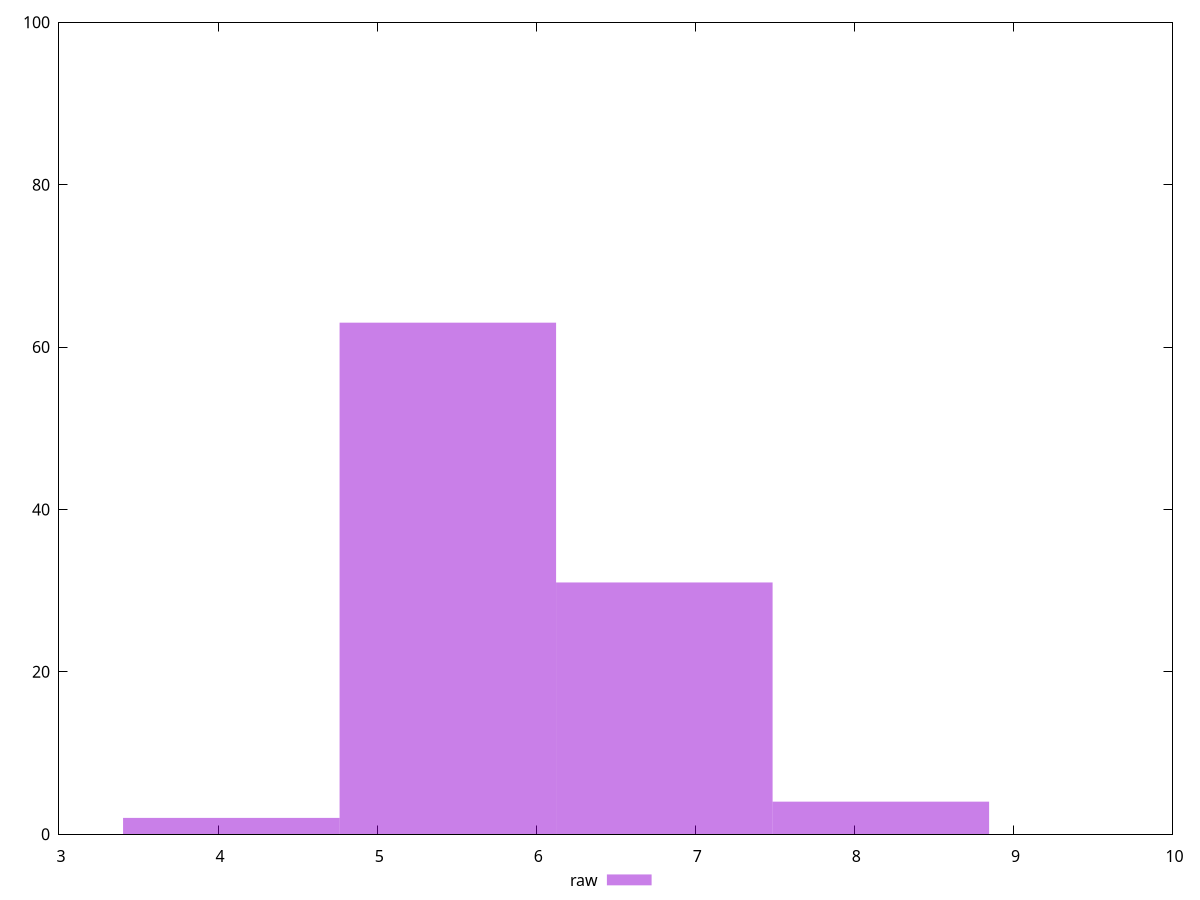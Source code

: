 reset
set terminal svg size 640, 490 enhanced background rgb 'white'
set output "report_00007_2020-12-11T15:55:29.892Z/network-server-latency/samples/pages+cached+noexternal+nosvg/raw/histogram.svg"

$raw <<EOF
6.805488623523258 31
5.4443908988186065 63
4.083293174113955 2
8.16658634822791 4
EOF

set key outside below
set boxwidth 1.3610977247046516
set yrange [0:100]
set style fill transparent solid 0.5 noborder

plot \
  $raw title "raw" with boxes, \


reset